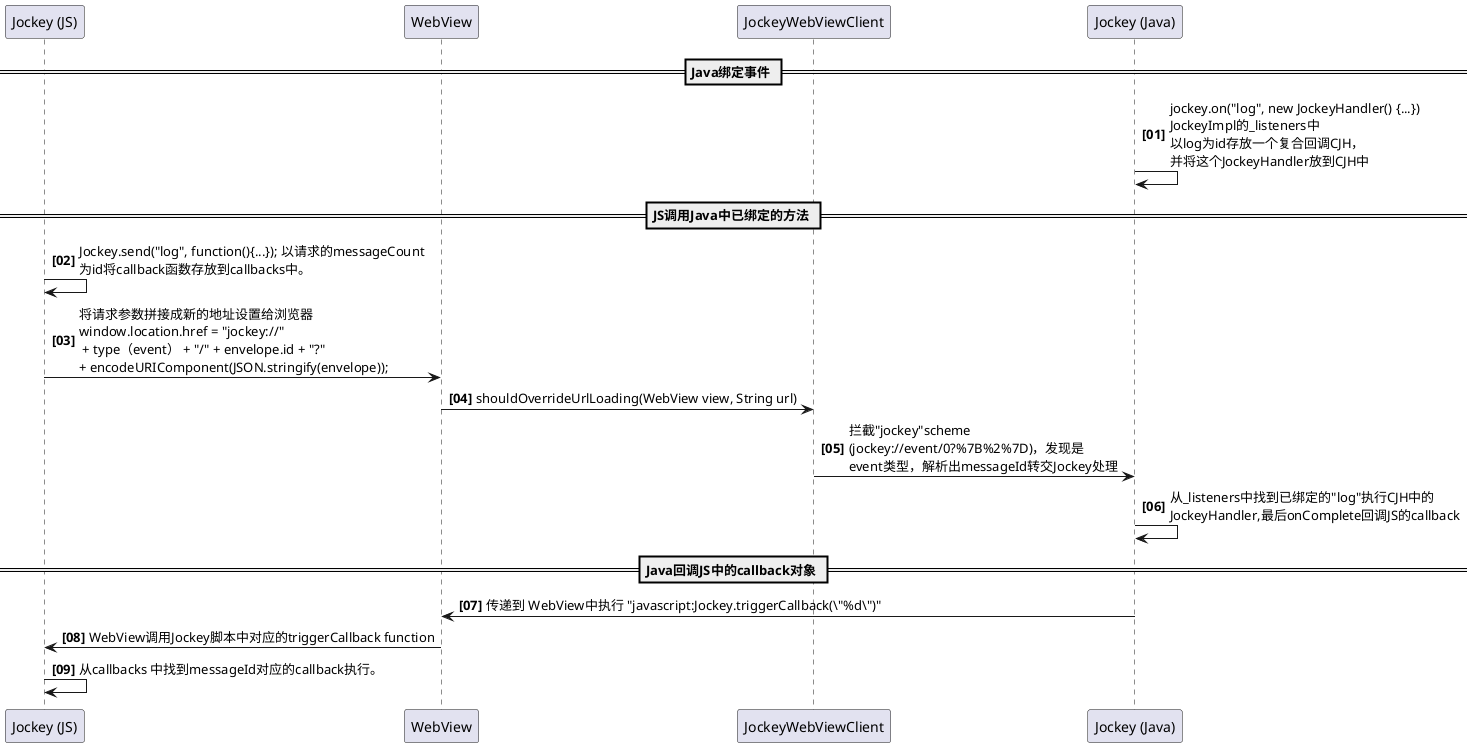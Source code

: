 @startuml
participant "Jockey (JS)" as JS
participant "WebView" as WV
participant JockeyWebViewClient as WVC
participant "Jockey (Java)" as Java
autonumber "<b>[00]"
== Java绑定事件 ==
Java -> Java : jockey.on("log", new JockeyHandler() {...}) \nJockeyImpl的_listeners中\n以log为id存放一个复合回调CJH，\n并将这个JockeyHandler放到CJH中
== JS调用Java中已绑定的方法 ==
JS -> JS : Jockey.send("log", function(){...}); 以请求的messageCount\n为id将callback函数存放到callbacks中。
JS -> WV : 将请求参数拼接成新的地址设置给浏览器 \nwindow.location.href = "jockey://"\n + type（event） + "/" + envelope.id + "?" \n+ encodeURIComponent(JSON.stringify(envelope));
WV -> WVC: shouldOverrideUrlLoading(WebView view, String url)
WVC -> Java : 拦截"jockey"scheme \n(jockey://event/0?%7B%2%7D)，发现是\nevent类型，解析出messageId转交Jockey处理
Java -> Java : 从_listeners中找到已绑定的"log"执行CJH中的\nJockeyHandler,最后onComplete回调JS的callback

== Java回调JS中的callback对象 ==
Java -> WV : 传递到 WebView中执行 "javascript:Jockey.triggerCallback(\"%d\")"
WV -> JS : WebView调用Jockey脚本中对应的triggerCallback function
JS -> JS : 从callbacks 中找到messageId对应的callback执行。

@enduml